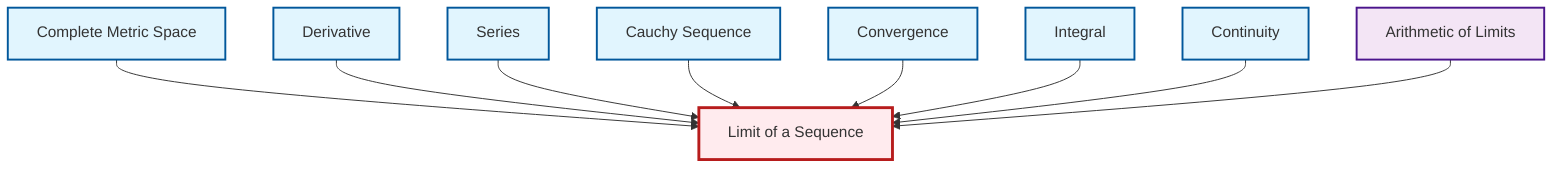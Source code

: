 graph TD
    classDef definition fill:#e1f5fe,stroke:#01579b,stroke-width:2px
    classDef theorem fill:#f3e5f5,stroke:#4a148c,stroke-width:2px
    classDef axiom fill:#fff3e0,stroke:#e65100,stroke-width:2px
    classDef example fill:#e8f5e9,stroke:#1b5e20,stroke-width:2px
    classDef current fill:#ffebee,stroke:#b71c1c,stroke-width:3px
    def-cauchy-sequence["Cauchy Sequence"]:::definition
    def-convergence["Convergence"]:::definition
    def-continuity["Continuity"]:::definition
    def-integral["Integral"]:::definition
    def-derivative["Derivative"]:::definition
    thm-limit-arithmetic["Arithmetic of Limits"]:::theorem
    def-series["Series"]:::definition
    def-complete-metric-space["Complete Metric Space"]:::definition
    def-limit["Limit of a Sequence"]:::definition
    def-complete-metric-space --> def-limit
    def-derivative --> def-limit
    def-series --> def-limit
    def-cauchy-sequence --> def-limit
    def-convergence --> def-limit
    def-integral --> def-limit
    def-continuity --> def-limit
    thm-limit-arithmetic --> def-limit
    class def-limit current
